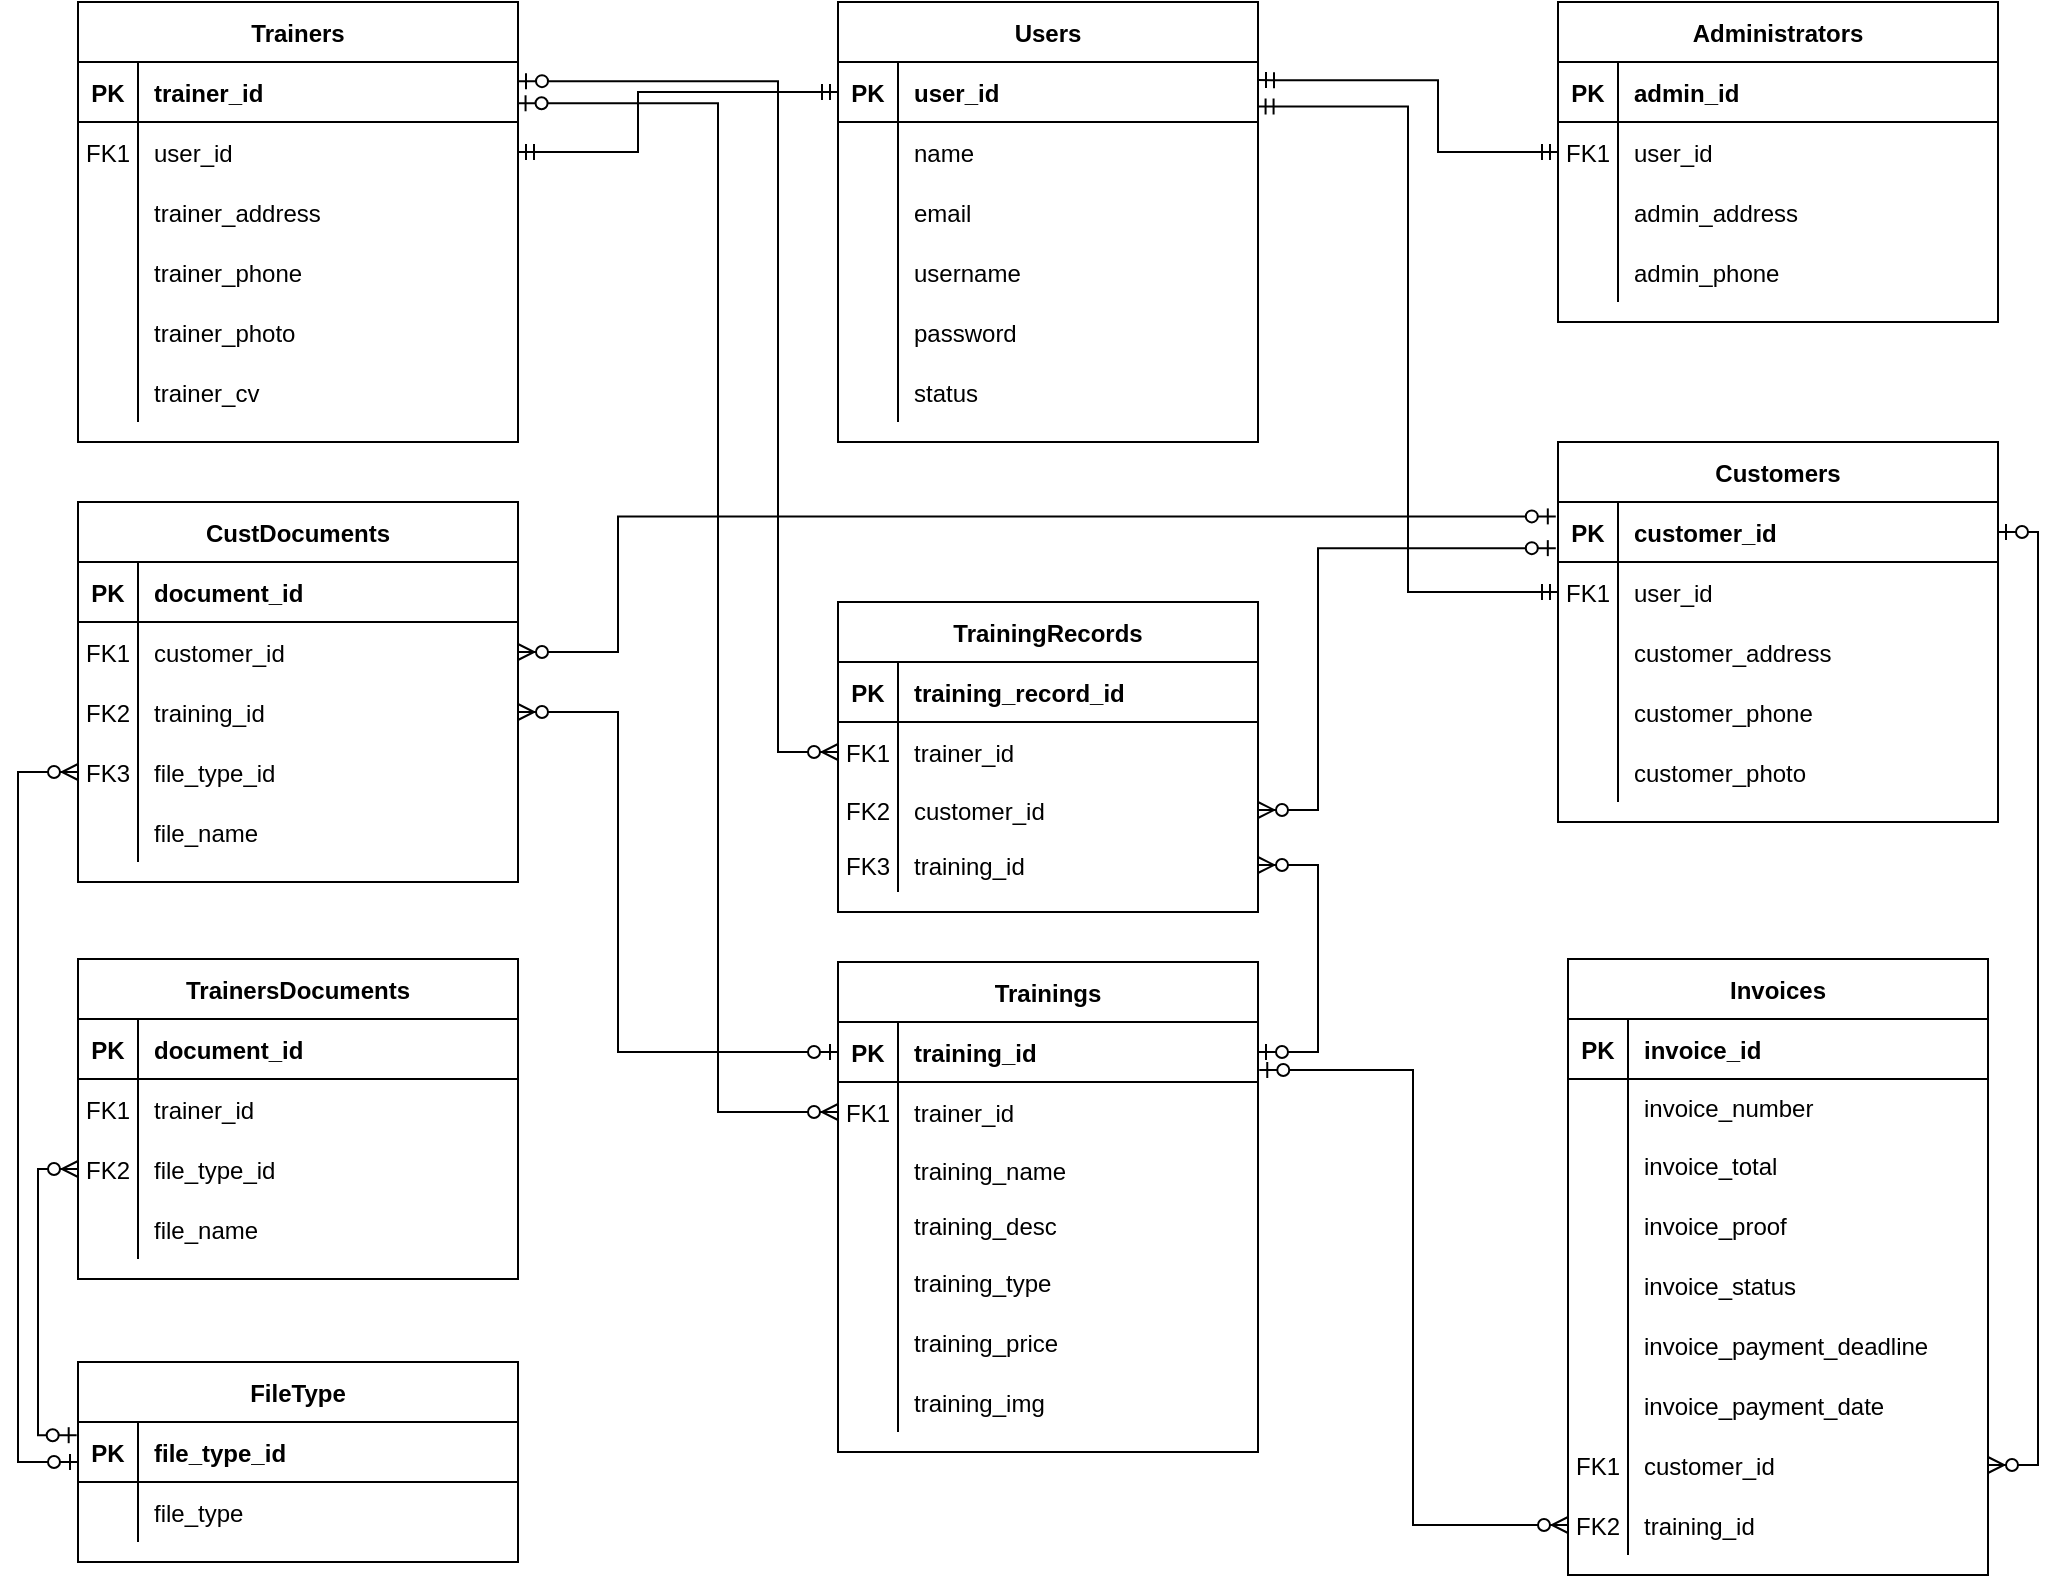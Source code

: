 <mxfile version="20.2.0" type="google"><diagram id="rHC0Zvpkme-xq1OMbqJf" name="Page-1"><mxGraphModel grid="1" page="1" gridSize="10" guides="1" tooltips="1" connect="1" arrows="1" fold="1" pageScale="1" pageWidth="850" pageHeight="1100" math="0" shadow="0"><root><mxCell id="0"/><mxCell id="1" parent="0"/><mxCell id="-uf32JI29uhzUOAbrNMP-1" value="Users" style="shape=table;startSize=30;container=1;collapsible=1;childLayout=tableLayout;fixedRows=1;rowLines=0;fontStyle=1;align=center;resizeLast=1;" vertex="1" parent="1"><mxGeometry x="-120" y="160" width="210" height="220" as="geometry"/></mxCell><mxCell id="-uf32JI29uhzUOAbrNMP-2" value="" style="shape=partialRectangle;collapsible=0;dropTarget=0;pointerEvents=0;fillColor=none;points=[[0,0.5],[1,0.5]];portConstraint=eastwest;top=0;left=0;right=0;bottom=1;" vertex="1" parent="-uf32JI29uhzUOAbrNMP-1"><mxGeometry y="30" width="210" height="30" as="geometry"/></mxCell><mxCell id="-uf32JI29uhzUOAbrNMP-3" value="PK" style="shape=partialRectangle;overflow=hidden;connectable=0;fillColor=none;top=0;left=0;bottom=0;right=0;fontStyle=1;" vertex="1" parent="-uf32JI29uhzUOAbrNMP-2"><mxGeometry width="30" height="30" as="geometry"><mxRectangle width="30" height="30" as="alternateBounds"/></mxGeometry></mxCell><mxCell id="-uf32JI29uhzUOAbrNMP-4" value="user_id" style="shape=partialRectangle;overflow=hidden;connectable=0;fillColor=none;top=0;left=0;bottom=0;right=0;align=left;spacingLeft=6;fontStyle=1;" vertex="1" parent="-uf32JI29uhzUOAbrNMP-2"><mxGeometry x="30" width="180" height="30" as="geometry"><mxRectangle width="180" height="30" as="alternateBounds"/></mxGeometry></mxCell><mxCell id="-uf32JI29uhzUOAbrNMP-5" value="" style="shape=tableRow;horizontal=0;startSize=0;swimlaneHead=0;swimlaneBody=0;fillColor=none;collapsible=0;dropTarget=0;points=[[0,0.5],[1,0.5]];portConstraint=eastwest;top=0;left=0;right=0;bottom=0;" vertex="1" parent="-uf32JI29uhzUOAbrNMP-1"><mxGeometry y="60" width="210" height="30" as="geometry"/></mxCell><mxCell id="-uf32JI29uhzUOAbrNMP-6" value="" style="shape=partialRectangle;connectable=0;fillColor=none;top=0;left=0;bottom=0;right=0;editable=1;overflow=hidden;" vertex="1" parent="-uf32JI29uhzUOAbrNMP-5"><mxGeometry width="30" height="30" as="geometry"><mxRectangle width="30" height="30" as="alternateBounds"/></mxGeometry></mxCell><mxCell id="-uf32JI29uhzUOAbrNMP-7" value="name" style="shape=partialRectangle;connectable=0;fillColor=none;top=0;left=0;bottom=0;right=0;align=left;spacingLeft=6;overflow=hidden;" vertex="1" parent="-uf32JI29uhzUOAbrNMP-5"><mxGeometry x="30" width="180" height="30" as="geometry"><mxRectangle width="180" height="30" as="alternateBounds"/></mxGeometry></mxCell><mxCell id="-uf32JI29uhzUOAbrNMP-8" value="" style="shape=tableRow;horizontal=0;startSize=0;swimlaneHead=0;swimlaneBody=0;fillColor=none;collapsible=0;dropTarget=0;points=[[0,0.5],[1,0.5]];portConstraint=eastwest;top=0;left=0;right=0;bottom=0;" vertex="1" parent="-uf32JI29uhzUOAbrNMP-1"><mxGeometry y="90" width="210" height="30" as="geometry"/></mxCell><mxCell id="-uf32JI29uhzUOAbrNMP-9" value="" style="shape=partialRectangle;connectable=0;fillColor=none;top=0;left=0;bottom=0;right=0;editable=1;overflow=hidden;" vertex="1" parent="-uf32JI29uhzUOAbrNMP-8"><mxGeometry width="30" height="30" as="geometry"><mxRectangle width="30" height="30" as="alternateBounds"/></mxGeometry></mxCell><mxCell id="-uf32JI29uhzUOAbrNMP-10" value="email" style="shape=partialRectangle;connectable=0;fillColor=none;top=0;left=0;bottom=0;right=0;align=left;spacingLeft=6;overflow=hidden;" vertex="1" parent="-uf32JI29uhzUOAbrNMP-8"><mxGeometry x="30" width="180" height="30" as="geometry"><mxRectangle width="180" height="30" as="alternateBounds"/></mxGeometry></mxCell><mxCell id="-uf32JI29uhzUOAbrNMP-11" value="" style="shape=partialRectangle;collapsible=0;dropTarget=0;pointerEvents=0;fillColor=none;points=[[0,0.5],[1,0.5]];portConstraint=eastwest;top=0;left=0;right=0;bottom=0;" vertex="1" parent="-uf32JI29uhzUOAbrNMP-1"><mxGeometry y="120" width="210" height="30" as="geometry"/></mxCell><mxCell id="-uf32JI29uhzUOAbrNMP-12" value="" style="shape=partialRectangle;overflow=hidden;connectable=0;fillColor=none;top=0;left=0;bottom=0;right=0;" vertex="1" parent="-uf32JI29uhzUOAbrNMP-11"><mxGeometry width="30" height="30" as="geometry"><mxRectangle width="30" height="30" as="alternateBounds"/></mxGeometry></mxCell><mxCell id="-uf32JI29uhzUOAbrNMP-13" value="username" style="shape=partialRectangle;overflow=hidden;connectable=0;fillColor=none;top=0;left=0;bottom=0;right=0;align=left;spacingLeft=6;" vertex="1" parent="-uf32JI29uhzUOAbrNMP-11"><mxGeometry x="30" width="180" height="30" as="geometry"><mxRectangle width="180" height="30" as="alternateBounds"/></mxGeometry></mxCell><mxCell id="-uf32JI29uhzUOAbrNMP-14" value="" style="shape=partialRectangle;collapsible=0;dropTarget=0;pointerEvents=0;fillColor=none;points=[[0,0.5],[1,0.5]];portConstraint=eastwest;top=0;left=0;right=0;bottom=0;" vertex="1" parent="-uf32JI29uhzUOAbrNMP-1"><mxGeometry y="150" width="210" height="30" as="geometry"/></mxCell><mxCell id="-uf32JI29uhzUOAbrNMP-15" value="" style="shape=partialRectangle;overflow=hidden;connectable=0;fillColor=none;top=0;left=0;bottom=0;right=0;" vertex="1" parent="-uf32JI29uhzUOAbrNMP-14"><mxGeometry width="30" height="30" as="geometry"><mxRectangle width="30" height="30" as="alternateBounds"/></mxGeometry></mxCell><mxCell id="-uf32JI29uhzUOAbrNMP-16" value="password" style="shape=partialRectangle;overflow=hidden;connectable=0;fillColor=none;top=0;left=0;bottom=0;right=0;align=left;spacingLeft=6;" vertex="1" parent="-uf32JI29uhzUOAbrNMP-14"><mxGeometry x="30" width="180" height="30" as="geometry"><mxRectangle width="180" height="30" as="alternateBounds"/></mxGeometry></mxCell><mxCell id="-uf32JI29uhzUOAbrNMP-17" value="" style="shape=partialRectangle;collapsible=0;dropTarget=0;pointerEvents=0;fillColor=none;points=[[0,0.5],[1,0.5]];portConstraint=eastwest;top=0;left=0;right=0;bottom=0;" vertex="1" parent="-uf32JI29uhzUOAbrNMP-1"><mxGeometry y="180" width="210" height="30" as="geometry"/></mxCell><mxCell id="-uf32JI29uhzUOAbrNMP-18" value="" style="shape=partialRectangle;overflow=hidden;connectable=0;fillColor=none;top=0;left=0;bottom=0;right=0;" vertex="1" parent="-uf32JI29uhzUOAbrNMP-17"><mxGeometry width="30" height="30" as="geometry"><mxRectangle width="30" height="30" as="alternateBounds"/></mxGeometry></mxCell><mxCell id="-uf32JI29uhzUOAbrNMP-19" value="status" style="shape=partialRectangle;overflow=hidden;connectable=0;fillColor=none;top=0;left=0;bottom=0;right=0;align=left;spacingLeft=6;" vertex="1" parent="-uf32JI29uhzUOAbrNMP-17"><mxGeometry x="30" width="180" height="30" as="geometry"><mxRectangle width="180" height="30" as="alternateBounds"/></mxGeometry></mxCell><mxCell id="-uf32JI29uhzUOAbrNMP-20" value="Trainers" style="shape=table;startSize=30;container=1;collapsible=1;childLayout=tableLayout;fixedRows=1;rowLines=0;fontStyle=1;align=center;resizeLast=1;" vertex="1" parent="1"><mxGeometry x="-500" y="160" width="220" height="220" as="geometry"/></mxCell><mxCell id="-uf32JI29uhzUOAbrNMP-21" value="" style="shape=partialRectangle;collapsible=0;dropTarget=0;pointerEvents=0;fillColor=none;points=[[0,0.5],[1,0.5]];portConstraint=eastwest;top=0;left=0;right=0;bottom=1;" vertex="1" parent="-uf32JI29uhzUOAbrNMP-20"><mxGeometry y="30" width="220" height="30" as="geometry"/></mxCell><mxCell id="-uf32JI29uhzUOAbrNMP-22" value="PK" style="shape=partialRectangle;overflow=hidden;connectable=0;fillColor=none;top=0;left=0;bottom=0;right=0;fontStyle=1;" vertex="1" parent="-uf32JI29uhzUOAbrNMP-21"><mxGeometry width="30" height="30" as="geometry"><mxRectangle width="30" height="30" as="alternateBounds"/></mxGeometry></mxCell><mxCell id="-uf32JI29uhzUOAbrNMP-23" value="trainer_id" style="shape=partialRectangle;overflow=hidden;connectable=0;fillColor=none;top=0;left=0;bottom=0;right=0;align=left;spacingLeft=6;fontStyle=1;" vertex="1" parent="-uf32JI29uhzUOAbrNMP-21"><mxGeometry x="30" width="190" height="30" as="geometry"><mxRectangle width="190" height="30" as="alternateBounds"/></mxGeometry></mxCell><mxCell id="-uf32JI29uhzUOAbrNMP-24" value="" style="shape=partialRectangle;collapsible=0;dropTarget=0;pointerEvents=0;fillColor=none;points=[[0,0.5],[1,0.5]];portConstraint=eastwest;top=0;left=0;right=0;bottom=0;" vertex="1" parent="-uf32JI29uhzUOAbrNMP-20"><mxGeometry y="60" width="220" height="30" as="geometry"/></mxCell><mxCell id="-uf32JI29uhzUOAbrNMP-25" value="FK1" style="shape=partialRectangle;overflow=hidden;connectable=0;fillColor=none;top=0;left=0;bottom=0;right=0;" vertex="1" parent="-uf32JI29uhzUOAbrNMP-24"><mxGeometry width="30" height="30" as="geometry"><mxRectangle width="30" height="30" as="alternateBounds"/></mxGeometry></mxCell><mxCell id="-uf32JI29uhzUOAbrNMP-26" value="user_id" style="shape=partialRectangle;overflow=hidden;connectable=0;fillColor=none;top=0;left=0;bottom=0;right=0;align=left;spacingLeft=6;" vertex="1" parent="-uf32JI29uhzUOAbrNMP-24"><mxGeometry x="30" width="190" height="30" as="geometry"><mxRectangle width="190" height="30" as="alternateBounds"/></mxGeometry></mxCell><mxCell id="-uf32JI29uhzUOAbrNMP-27" value="" style="shape=partialRectangle;collapsible=0;dropTarget=0;pointerEvents=0;fillColor=none;points=[[0,0.5],[1,0.5]];portConstraint=eastwest;top=0;left=0;right=0;bottom=0;" vertex="1" parent="-uf32JI29uhzUOAbrNMP-20"><mxGeometry y="90" width="220" height="30" as="geometry"/></mxCell><mxCell id="-uf32JI29uhzUOAbrNMP-28" value="" style="shape=partialRectangle;overflow=hidden;connectable=0;fillColor=none;top=0;left=0;bottom=0;right=0;" vertex="1" parent="-uf32JI29uhzUOAbrNMP-27"><mxGeometry width="30" height="30" as="geometry"><mxRectangle width="30" height="30" as="alternateBounds"/></mxGeometry></mxCell><mxCell id="-uf32JI29uhzUOAbrNMP-29" value="trainer_address" style="shape=partialRectangle;overflow=hidden;connectable=0;fillColor=none;top=0;left=0;bottom=0;right=0;align=left;spacingLeft=6;" vertex="1" parent="-uf32JI29uhzUOAbrNMP-27"><mxGeometry x="30" width="190" height="30" as="geometry"><mxRectangle width="190" height="30" as="alternateBounds"/></mxGeometry></mxCell><mxCell id="-uf32JI29uhzUOAbrNMP-30" value="" style="shape=partialRectangle;collapsible=0;dropTarget=0;pointerEvents=0;fillColor=none;points=[[0,0.5],[1,0.5]];portConstraint=eastwest;top=0;left=0;right=0;bottom=0;" vertex="1" parent="-uf32JI29uhzUOAbrNMP-20"><mxGeometry y="120" width="220" height="30" as="geometry"/></mxCell><mxCell id="-uf32JI29uhzUOAbrNMP-31" value="" style="shape=partialRectangle;overflow=hidden;connectable=0;fillColor=none;top=0;left=0;bottom=0;right=0;" vertex="1" parent="-uf32JI29uhzUOAbrNMP-30"><mxGeometry width="30" height="30" as="geometry"><mxRectangle width="30" height="30" as="alternateBounds"/></mxGeometry></mxCell><mxCell id="-uf32JI29uhzUOAbrNMP-32" value="trainer_phone" style="shape=partialRectangle;overflow=hidden;connectable=0;fillColor=none;top=0;left=0;bottom=0;right=0;align=left;spacingLeft=6;" vertex="1" parent="-uf32JI29uhzUOAbrNMP-30"><mxGeometry x="30" width="190" height="30" as="geometry"><mxRectangle width="190" height="30" as="alternateBounds"/></mxGeometry></mxCell><mxCell id="-uf32JI29uhzUOAbrNMP-33" value="" style="shape=partialRectangle;collapsible=0;dropTarget=0;pointerEvents=0;fillColor=none;points=[[0,0.5],[1,0.5]];portConstraint=eastwest;top=0;left=0;right=0;bottom=0;" vertex="1" parent="-uf32JI29uhzUOAbrNMP-20"><mxGeometry y="150" width="220" height="30" as="geometry"/></mxCell><mxCell id="-uf32JI29uhzUOAbrNMP-34" value="" style="shape=partialRectangle;overflow=hidden;connectable=0;fillColor=none;top=0;left=0;bottom=0;right=0;" vertex="1" parent="-uf32JI29uhzUOAbrNMP-33"><mxGeometry width="30" height="30" as="geometry"><mxRectangle width="30" height="30" as="alternateBounds"/></mxGeometry></mxCell><mxCell id="-uf32JI29uhzUOAbrNMP-35" value="trainer_photo" style="shape=partialRectangle;overflow=hidden;connectable=0;fillColor=none;top=0;left=0;bottom=0;right=0;align=left;spacingLeft=6;" vertex="1" parent="-uf32JI29uhzUOAbrNMP-33"><mxGeometry x="30" width="190" height="30" as="geometry"><mxRectangle width="190" height="30" as="alternateBounds"/></mxGeometry></mxCell><mxCell id="-uf32JI29uhzUOAbrNMP-36" value="" style="shape=partialRectangle;collapsible=0;dropTarget=0;pointerEvents=0;fillColor=none;points=[[0,0.5],[1,0.5]];portConstraint=eastwest;top=0;left=0;right=0;bottom=0;" vertex="1" parent="-uf32JI29uhzUOAbrNMP-20"><mxGeometry y="180" width="220" height="30" as="geometry"/></mxCell><mxCell id="-uf32JI29uhzUOAbrNMP-37" value="" style="shape=partialRectangle;overflow=hidden;connectable=0;fillColor=none;top=0;left=0;bottom=0;right=0;" vertex="1" parent="-uf32JI29uhzUOAbrNMP-36"><mxGeometry width="30" height="30" as="geometry"><mxRectangle width="30" height="30" as="alternateBounds"/></mxGeometry></mxCell><mxCell id="-uf32JI29uhzUOAbrNMP-38" value="trainer_cv" style="shape=partialRectangle;overflow=hidden;connectable=0;fillColor=none;top=0;left=0;bottom=0;right=0;align=left;spacingLeft=6;" vertex="1" parent="-uf32JI29uhzUOAbrNMP-36"><mxGeometry x="30" width="190" height="30" as="geometry"><mxRectangle width="190" height="30" as="alternateBounds"/></mxGeometry></mxCell><mxCell id="-uf32JI29uhzUOAbrNMP-40" value="Administrators" style="shape=table;startSize=30;container=1;collapsible=1;childLayout=tableLayout;fixedRows=1;rowLines=0;fontStyle=1;align=center;resizeLast=1;" vertex="1" parent="1"><mxGeometry x="240" y="160" width="220" height="160" as="geometry"/></mxCell><mxCell id="-uf32JI29uhzUOAbrNMP-41" value="" style="shape=partialRectangle;collapsible=0;dropTarget=0;pointerEvents=0;fillColor=none;points=[[0,0.5],[1,0.5]];portConstraint=eastwest;top=0;left=0;right=0;bottom=1;" vertex="1" parent="-uf32JI29uhzUOAbrNMP-40"><mxGeometry y="30" width="220" height="30" as="geometry"/></mxCell><mxCell id="-uf32JI29uhzUOAbrNMP-42" value="PK" style="shape=partialRectangle;overflow=hidden;connectable=0;fillColor=none;top=0;left=0;bottom=0;right=0;fontStyle=1;" vertex="1" parent="-uf32JI29uhzUOAbrNMP-41"><mxGeometry width="30" height="30" as="geometry"><mxRectangle width="30" height="30" as="alternateBounds"/></mxGeometry></mxCell><mxCell id="-uf32JI29uhzUOAbrNMP-43" value="admin_id" style="shape=partialRectangle;overflow=hidden;connectable=0;fillColor=none;top=0;left=0;bottom=0;right=0;align=left;spacingLeft=6;fontStyle=1;" vertex="1" parent="-uf32JI29uhzUOAbrNMP-41"><mxGeometry x="30" width="190" height="30" as="geometry"><mxRectangle width="190" height="30" as="alternateBounds"/></mxGeometry></mxCell><mxCell id="-uf32JI29uhzUOAbrNMP-44" value="" style="shape=partialRectangle;collapsible=0;dropTarget=0;pointerEvents=0;fillColor=none;points=[[0,0.5],[1,0.5]];portConstraint=eastwest;top=0;left=0;right=0;bottom=0;" vertex="1" parent="-uf32JI29uhzUOAbrNMP-40"><mxGeometry y="60" width="220" height="30" as="geometry"/></mxCell><mxCell id="-uf32JI29uhzUOAbrNMP-45" value="FK1" style="shape=partialRectangle;overflow=hidden;connectable=0;fillColor=none;top=0;left=0;bottom=0;right=0;" vertex="1" parent="-uf32JI29uhzUOAbrNMP-44"><mxGeometry width="30" height="30" as="geometry"><mxRectangle width="30" height="30" as="alternateBounds"/></mxGeometry></mxCell><mxCell id="-uf32JI29uhzUOAbrNMP-46" value="user_id" style="shape=partialRectangle;overflow=hidden;connectable=0;fillColor=none;top=0;left=0;bottom=0;right=0;align=left;spacingLeft=6;" vertex="1" parent="-uf32JI29uhzUOAbrNMP-44"><mxGeometry x="30" width="190" height="30" as="geometry"><mxRectangle width="190" height="30" as="alternateBounds"/></mxGeometry></mxCell><mxCell id="-uf32JI29uhzUOAbrNMP-47" value="" style="shape=partialRectangle;collapsible=0;dropTarget=0;pointerEvents=0;fillColor=none;points=[[0,0.5],[1,0.5]];portConstraint=eastwest;top=0;left=0;right=0;bottom=0;" vertex="1" parent="-uf32JI29uhzUOAbrNMP-40"><mxGeometry y="90" width="220" height="30" as="geometry"/></mxCell><mxCell id="-uf32JI29uhzUOAbrNMP-48" value="" style="shape=partialRectangle;overflow=hidden;connectable=0;fillColor=none;top=0;left=0;bottom=0;right=0;" vertex="1" parent="-uf32JI29uhzUOAbrNMP-47"><mxGeometry width="30" height="30" as="geometry"><mxRectangle width="30" height="30" as="alternateBounds"/></mxGeometry></mxCell><mxCell id="-uf32JI29uhzUOAbrNMP-49" value="admin_address" style="shape=partialRectangle;overflow=hidden;connectable=0;fillColor=none;top=0;left=0;bottom=0;right=0;align=left;spacingLeft=6;" vertex="1" parent="-uf32JI29uhzUOAbrNMP-47"><mxGeometry x="30" width="190" height="30" as="geometry"><mxRectangle width="190" height="30" as="alternateBounds"/></mxGeometry></mxCell><mxCell id="-uf32JI29uhzUOAbrNMP-50" value="" style="shape=partialRectangle;collapsible=0;dropTarget=0;pointerEvents=0;fillColor=none;points=[[0,0.5],[1,0.5]];portConstraint=eastwest;top=0;left=0;right=0;bottom=0;" vertex="1" parent="-uf32JI29uhzUOAbrNMP-40"><mxGeometry y="120" width="220" height="30" as="geometry"/></mxCell><mxCell id="-uf32JI29uhzUOAbrNMP-51" value="" style="shape=partialRectangle;overflow=hidden;connectable=0;fillColor=none;top=0;left=0;bottom=0;right=0;" vertex="1" parent="-uf32JI29uhzUOAbrNMP-50"><mxGeometry width="30" height="30" as="geometry"><mxRectangle width="30" height="30" as="alternateBounds"/></mxGeometry></mxCell><mxCell id="-uf32JI29uhzUOAbrNMP-52" value="admin_phone" style="shape=partialRectangle;overflow=hidden;connectable=0;fillColor=none;top=0;left=0;bottom=0;right=0;align=left;spacingLeft=6;" vertex="1" parent="-uf32JI29uhzUOAbrNMP-50"><mxGeometry x="30" width="190" height="30" as="geometry"><mxRectangle width="190" height="30" as="alternateBounds"/></mxGeometry></mxCell><mxCell id="-uf32JI29uhzUOAbrNMP-53" value="Customers" style="shape=table;startSize=30;container=1;collapsible=1;childLayout=tableLayout;fixedRows=1;rowLines=0;fontStyle=1;align=center;resizeLast=1;" vertex="1" parent="1"><mxGeometry x="240" y="380" width="220" height="190" as="geometry"/></mxCell><mxCell id="-uf32JI29uhzUOAbrNMP-54" value="" style="shape=partialRectangle;collapsible=0;dropTarget=0;pointerEvents=0;fillColor=none;points=[[0,0.5],[1,0.5]];portConstraint=eastwest;top=0;left=0;right=0;bottom=1;" vertex="1" parent="-uf32JI29uhzUOAbrNMP-53"><mxGeometry y="30" width="220" height="30" as="geometry"/></mxCell><mxCell id="-uf32JI29uhzUOAbrNMP-55" value="PK" style="shape=partialRectangle;overflow=hidden;connectable=0;fillColor=none;top=0;left=0;bottom=0;right=0;fontStyle=1;" vertex="1" parent="-uf32JI29uhzUOAbrNMP-54"><mxGeometry width="30" height="30" as="geometry"><mxRectangle width="30" height="30" as="alternateBounds"/></mxGeometry></mxCell><mxCell id="-uf32JI29uhzUOAbrNMP-56" value="customer_id" style="shape=partialRectangle;overflow=hidden;connectable=0;fillColor=none;top=0;left=0;bottom=0;right=0;align=left;spacingLeft=6;fontStyle=1;" vertex="1" parent="-uf32JI29uhzUOAbrNMP-54"><mxGeometry x="30" width="190" height="30" as="geometry"><mxRectangle width="190" height="30" as="alternateBounds"/></mxGeometry></mxCell><mxCell id="-uf32JI29uhzUOAbrNMP-57" value="" style="shape=partialRectangle;collapsible=0;dropTarget=0;pointerEvents=0;fillColor=none;points=[[0,0.5],[1,0.5]];portConstraint=eastwest;top=0;left=0;right=0;bottom=0;" vertex="1" parent="-uf32JI29uhzUOAbrNMP-53"><mxGeometry y="60" width="220" height="30" as="geometry"/></mxCell><mxCell id="-uf32JI29uhzUOAbrNMP-58" value="FK1" style="shape=partialRectangle;overflow=hidden;connectable=0;fillColor=none;top=0;left=0;bottom=0;right=0;" vertex="1" parent="-uf32JI29uhzUOAbrNMP-57"><mxGeometry width="30" height="30" as="geometry"><mxRectangle width="30" height="30" as="alternateBounds"/></mxGeometry></mxCell><mxCell id="-uf32JI29uhzUOAbrNMP-59" value="user_id" style="shape=partialRectangle;overflow=hidden;connectable=0;fillColor=none;top=0;left=0;bottom=0;right=0;align=left;spacingLeft=6;" vertex="1" parent="-uf32JI29uhzUOAbrNMP-57"><mxGeometry x="30" width="190" height="30" as="geometry"><mxRectangle width="190" height="30" as="alternateBounds"/></mxGeometry></mxCell><mxCell id="-uf32JI29uhzUOAbrNMP-60" value="" style="shape=partialRectangle;collapsible=0;dropTarget=0;pointerEvents=0;fillColor=none;points=[[0,0.5],[1,0.5]];portConstraint=eastwest;top=0;left=0;right=0;bottom=0;" vertex="1" parent="-uf32JI29uhzUOAbrNMP-53"><mxGeometry y="90" width="220" height="30" as="geometry"/></mxCell><mxCell id="-uf32JI29uhzUOAbrNMP-61" value="" style="shape=partialRectangle;overflow=hidden;connectable=0;fillColor=none;top=0;left=0;bottom=0;right=0;" vertex="1" parent="-uf32JI29uhzUOAbrNMP-60"><mxGeometry width="30" height="30" as="geometry"><mxRectangle width="30" height="30" as="alternateBounds"/></mxGeometry></mxCell><mxCell id="-uf32JI29uhzUOAbrNMP-62" value="customer_address" style="shape=partialRectangle;overflow=hidden;connectable=0;fillColor=none;top=0;left=0;bottom=0;right=0;align=left;spacingLeft=6;" vertex="1" parent="-uf32JI29uhzUOAbrNMP-60"><mxGeometry x="30" width="190" height="30" as="geometry"><mxRectangle width="190" height="30" as="alternateBounds"/></mxGeometry></mxCell><mxCell id="-uf32JI29uhzUOAbrNMP-63" value="" style="shape=partialRectangle;collapsible=0;dropTarget=0;pointerEvents=0;fillColor=none;points=[[0,0.5],[1,0.5]];portConstraint=eastwest;top=0;left=0;right=0;bottom=0;" vertex="1" parent="-uf32JI29uhzUOAbrNMP-53"><mxGeometry y="120" width="220" height="30" as="geometry"/></mxCell><mxCell id="-uf32JI29uhzUOAbrNMP-64" value="" style="shape=partialRectangle;overflow=hidden;connectable=0;fillColor=none;top=0;left=0;bottom=0;right=0;" vertex="1" parent="-uf32JI29uhzUOAbrNMP-63"><mxGeometry width="30" height="30" as="geometry"><mxRectangle width="30" height="30" as="alternateBounds"/></mxGeometry></mxCell><mxCell id="-uf32JI29uhzUOAbrNMP-65" value="customer_phone" style="shape=partialRectangle;overflow=hidden;connectable=0;fillColor=none;top=0;left=0;bottom=0;right=0;align=left;spacingLeft=6;" vertex="1" parent="-uf32JI29uhzUOAbrNMP-63"><mxGeometry x="30" width="190" height="30" as="geometry"><mxRectangle width="190" height="30" as="alternateBounds"/></mxGeometry></mxCell><mxCell id="-uf32JI29uhzUOAbrNMP-66" value="" style="shape=partialRectangle;collapsible=0;dropTarget=0;pointerEvents=0;fillColor=none;points=[[0,0.5],[1,0.5]];portConstraint=eastwest;top=0;left=0;right=0;bottom=0;" vertex="1" parent="-uf32JI29uhzUOAbrNMP-53"><mxGeometry y="150" width="220" height="30" as="geometry"/></mxCell><mxCell id="-uf32JI29uhzUOAbrNMP-67" value="" style="shape=partialRectangle;overflow=hidden;connectable=0;fillColor=none;top=0;left=0;bottom=0;right=0;" vertex="1" parent="-uf32JI29uhzUOAbrNMP-66"><mxGeometry width="30" height="30" as="geometry"><mxRectangle width="30" height="30" as="alternateBounds"/></mxGeometry></mxCell><mxCell id="-uf32JI29uhzUOAbrNMP-68" value="customer_photo" style="shape=partialRectangle;overflow=hidden;connectable=0;fillColor=none;top=0;left=0;bottom=0;right=0;align=left;spacingLeft=6;" vertex="1" parent="-uf32JI29uhzUOAbrNMP-66"><mxGeometry x="30" width="190" height="30" as="geometry"><mxRectangle width="190" height="30" as="alternateBounds"/></mxGeometry></mxCell><mxCell id="-uf32JI29uhzUOAbrNMP-71" value="" style="edgeStyle=orthogonalEdgeStyle;fontSize=12;html=1;endArrow=ERmandOne;startArrow=ERmandOne;rounded=0;elbow=vertical;exitX=1;exitY=0.5;exitDx=0;exitDy=0;entryX=0;entryY=0.5;entryDx=0;entryDy=0;" edge="1" parent="1" source="-uf32JI29uhzUOAbrNMP-24" target="-uf32JI29uhzUOAbrNMP-2"><mxGeometry width="100" height="100" relative="1" as="geometry"><mxPoint x="-260" y="300" as="sourcePoint"/><mxPoint x="-160" y="200" as="targetPoint"/><Array as="points"><mxPoint x="-220" y="235"/><mxPoint x="-220" y="205"/></Array></mxGeometry></mxCell><mxCell id="-uf32JI29uhzUOAbrNMP-72" value="" style="edgeStyle=orthogonalEdgeStyle;fontSize=12;html=1;endArrow=ERmandOne;startArrow=ERmandOne;rounded=0;elbow=vertical;entryX=0;entryY=0.5;entryDx=0;entryDy=0;exitX=1;exitY=0.302;exitDx=0;exitDy=0;exitPerimeter=0;" edge="1" parent="1" source="-uf32JI29uhzUOAbrNMP-2" target="-uf32JI29uhzUOAbrNMP-44"><mxGeometry width="100" height="100" relative="1" as="geometry"><mxPoint x="120" y="510" as="sourcePoint"/><mxPoint x="220" y="410" as="targetPoint"/><Array as="points"><mxPoint x="180" y="199"/><mxPoint x="180" y="235"/></Array></mxGeometry></mxCell><mxCell id="-uf32JI29uhzUOAbrNMP-73" value="" style="edgeStyle=orthogonalEdgeStyle;fontSize=12;html=1;endArrow=ERmandOne;startArrow=ERmandOne;rounded=0;elbow=vertical;exitX=0.999;exitY=0.743;exitDx=0;exitDy=0;entryX=0;entryY=0.5;entryDx=0;entryDy=0;exitPerimeter=0;" edge="1" parent="1" source="-uf32JI29uhzUOAbrNMP-2" target="-uf32JI29uhzUOAbrNMP-57"><mxGeometry width="100" height="100" relative="1" as="geometry"><mxPoint x="100" y="540" as="sourcePoint"/><mxPoint x="200" y="440" as="targetPoint"/></mxGeometry></mxCell><mxCell id="-uf32JI29uhzUOAbrNMP-74" value="TrainingRecords" style="shape=table;startSize=30;container=1;collapsible=1;childLayout=tableLayout;fixedRows=1;rowLines=0;fontStyle=1;align=center;resizeLast=1;" vertex="1" parent="1"><mxGeometry x="-120" y="460" width="210" height="155" as="geometry"/></mxCell><mxCell id="-uf32JI29uhzUOAbrNMP-75" value="" style="shape=partialRectangle;collapsible=0;dropTarget=0;pointerEvents=0;fillColor=none;points=[[0,0.5],[1,0.5]];portConstraint=eastwest;top=0;left=0;right=0;bottom=1;" vertex="1" parent="-uf32JI29uhzUOAbrNMP-74"><mxGeometry y="30" width="210" height="30" as="geometry"/></mxCell><mxCell id="-uf32JI29uhzUOAbrNMP-76" value="PK" style="shape=partialRectangle;overflow=hidden;connectable=0;fillColor=none;top=0;left=0;bottom=0;right=0;fontStyle=1;" vertex="1" parent="-uf32JI29uhzUOAbrNMP-75"><mxGeometry width="30" height="30" as="geometry"><mxRectangle width="30" height="30" as="alternateBounds"/></mxGeometry></mxCell><mxCell id="-uf32JI29uhzUOAbrNMP-77" value="training_record_id" style="shape=partialRectangle;overflow=hidden;connectable=0;fillColor=none;top=0;left=0;bottom=0;right=0;align=left;spacingLeft=6;fontStyle=1;" vertex="1" parent="-uf32JI29uhzUOAbrNMP-75"><mxGeometry x="30" width="180" height="30" as="geometry"><mxRectangle width="180" height="30" as="alternateBounds"/></mxGeometry></mxCell><mxCell id="-uf32JI29uhzUOAbrNMP-78" value="" style="shape=tableRow;horizontal=0;startSize=0;swimlaneHead=0;swimlaneBody=0;fillColor=none;collapsible=0;dropTarget=0;points=[[0,0.5],[1,0.5]];portConstraint=eastwest;top=0;left=0;right=0;bottom=0;" vertex="1" parent="-uf32JI29uhzUOAbrNMP-74"><mxGeometry y="60" width="210" height="30" as="geometry"/></mxCell><mxCell id="-uf32JI29uhzUOAbrNMP-79" value="FK1" style="shape=partialRectangle;connectable=0;fillColor=none;top=0;left=0;bottom=0;right=0;editable=1;overflow=hidden;" vertex="1" parent="-uf32JI29uhzUOAbrNMP-78"><mxGeometry width="30" height="30" as="geometry"><mxRectangle width="30" height="30" as="alternateBounds"/></mxGeometry></mxCell><mxCell id="-uf32JI29uhzUOAbrNMP-80" value="trainer_id" style="shape=partialRectangle;connectable=0;fillColor=none;top=0;left=0;bottom=0;right=0;align=left;spacingLeft=6;overflow=hidden;" vertex="1" parent="-uf32JI29uhzUOAbrNMP-78"><mxGeometry x="30" width="180" height="30" as="geometry"><mxRectangle width="180" height="30" as="alternateBounds"/></mxGeometry></mxCell><mxCell id="-uf32JI29uhzUOAbrNMP-81" value="" style="shape=partialRectangle;collapsible=0;dropTarget=0;pointerEvents=0;fillColor=none;points=[[0,0.5],[1,0.5]];portConstraint=eastwest;top=0;left=0;right=0;bottom=0;" vertex="1" parent="-uf32JI29uhzUOAbrNMP-74"><mxGeometry y="90" width="210" height="28" as="geometry"/></mxCell><mxCell id="-uf32JI29uhzUOAbrNMP-82" value="FK2" style="shape=partialRectangle;overflow=hidden;connectable=0;fillColor=none;top=0;left=0;bottom=0;right=0;" vertex="1" parent="-uf32JI29uhzUOAbrNMP-81"><mxGeometry width="30" height="28" as="geometry"><mxRectangle width="30" height="28" as="alternateBounds"/></mxGeometry></mxCell><mxCell id="-uf32JI29uhzUOAbrNMP-83" value="customer_id" style="shape=partialRectangle;overflow=hidden;connectable=0;fillColor=none;top=0;left=0;bottom=0;right=0;align=left;spacingLeft=6;" vertex="1" parent="-uf32JI29uhzUOAbrNMP-81"><mxGeometry x="30" width="180" height="28" as="geometry"><mxRectangle width="180" height="28" as="alternateBounds"/></mxGeometry></mxCell><mxCell id="-uf32JI29uhzUOAbrNMP-84" value="" style="shape=partialRectangle;collapsible=0;dropTarget=0;pointerEvents=0;fillColor=none;points=[[0,0.5],[1,0.5]];portConstraint=eastwest;top=0;left=0;right=0;bottom=0;" vertex="1" parent="-uf32JI29uhzUOAbrNMP-74"><mxGeometry y="118" width="210" height="27" as="geometry"/></mxCell><mxCell id="-uf32JI29uhzUOAbrNMP-85" value="FK3" style="shape=partialRectangle;overflow=hidden;connectable=0;fillColor=none;top=0;left=0;bottom=0;right=0;" vertex="1" parent="-uf32JI29uhzUOAbrNMP-84"><mxGeometry width="30" height="27" as="geometry"><mxRectangle width="30" height="27" as="alternateBounds"/></mxGeometry></mxCell><mxCell id="-uf32JI29uhzUOAbrNMP-86" value="training_id" style="shape=partialRectangle;overflow=hidden;connectable=0;fillColor=none;top=0;left=0;bottom=0;right=0;align=left;spacingLeft=6;" vertex="1" parent="-uf32JI29uhzUOAbrNMP-84"><mxGeometry x="30" width="180" height="27" as="geometry"><mxRectangle width="180" height="27" as="alternateBounds"/></mxGeometry></mxCell><mxCell id="-uf32JI29uhzUOAbrNMP-87" value="CustDocuments" style="shape=table;startSize=30;container=1;collapsible=1;childLayout=tableLayout;fixedRows=1;rowLines=0;fontStyle=1;align=center;resizeLast=1;" vertex="1" parent="1"><mxGeometry x="-500" y="410" width="220" height="190" as="geometry"/></mxCell><mxCell id="-uf32JI29uhzUOAbrNMP-88" value="" style="shape=partialRectangle;collapsible=0;dropTarget=0;pointerEvents=0;fillColor=none;points=[[0,0.5],[1,0.5]];portConstraint=eastwest;top=0;left=0;right=0;bottom=1;" vertex="1" parent="-uf32JI29uhzUOAbrNMP-87"><mxGeometry y="30" width="220" height="30" as="geometry"/></mxCell><mxCell id="-uf32JI29uhzUOAbrNMP-89" value="PK" style="shape=partialRectangle;overflow=hidden;connectable=0;fillColor=none;top=0;left=0;bottom=0;right=0;fontStyle=1;" vertex="1" parent="-uf32JI29uhzUOAbrNMP-88"><mxGeometry width="30" height="30" as="geometry"><mxRectangle width="30" height="30" as="alternateBounds"/></mxGeometry></mxCell><mxCell id="-uf32JI29uhzUOAbrNMP-90" value="document_id" style="shape=partialRectangle;overflow=hidden;connectable=0;fillColor=none;top=0;left=0;bottom=0;right=0;align=left;spacingLeft=6;fontStyle=1;" vertex="1" parent="-uf32JI29uhzUOAbrNMP-88"><mxGeometry x="30" width="190" height="30" as="geometry"><mxRectangle width="190" height="30" as="alternateBounds"/></mxGeometry></mxCell><mxCell id="-uf32JI29uhzUOAbrNMP-91" value="" style="shape=partialRectangle;collapsible=0;dropTarget=0;pointerEvents=0;fillColor=none;points=[[0,0.5],[1,0.5]];portConstraint=eastwest;top=0;left=0;right=0;bottom=0;" vertex="1" parent="-uf32JI29uhzUOAbrNMP-87"><mxGeometry y="60" width="220" height="30" as="geometry"/></mxCell><mxCell id="-uf32JI29uhzUOAbrNMP-92" value="FK1" style="shape=partialRectangle;overflow=hidden;connectable=0;fillColor=none;top=0;left=0;bottom=0;right=0;" vertex="1" parent="-uf32JI29uhzUOAbrNMP-91"><mxGeometry width="30" height="30" as="geometry"><mxRectangle width="30" height="30" as="alternateBounds"/></mxGeometry></mxCell><mxCell id="-uf32JI29uhzUOAbrNMP-93" value="customer_id" style="shape=partialRectangle;overflow=hidden;connectable=0;fillColor=none;top=0;left=0;bottom=0;right=0;align=left;spacingLeft=6;" vertex="1" parent="-uf32JI29uhzUOAbrNMP-91"><mxGeometry x="30" width="190" height="30" as="geometry"><mxRectangle width="190" height="30" as="alternateBounds"/></mxGeometry></mxCell><mxCell id="-uf32JI29uhzUOAbrNMP-94" value="" style="shape=tableRow;horizontal=0;startSize=0;swimlaneHead=0;swimlaneBody=0;fillColor=none;collapsible=0;dropTarget=0;points=[[0,0.5],[1,0.5]];portConstraint=eastwest;top=0;left=0;right=0;bottom=0;" vertex="1" parent="-uf32JI29uhzUOAbrNMP-87"><mxGeometry y="90" width="220" height="30" as="geometry"/></mxCell><mxCell id="-uf32JI29uhzUOAbrNMP-95" value="FK2" style="shape=partialRectangle;connectable=0;fillColor=none;top=0;left=0;bottom=0;right=0;editable=1;overflow=hidden;" vertex="1" parent="-uf32JI29uhzUOAbrNMP-94"><mxGeometry width="30" height="30" as="geometry"><mxRectangle width="30" height="30" as="alternateBounds"/></mxGeometry></mxCell><mxCell id="-uf32JI29uhzUOAbrNMP-96" value="training_id" style="shape=partialRectangle;connectable=0;fillColor=none;top=0;left=0;bottom=0;right=0;align=left;spacingLeft=6;overflow=hidden;" vertex="1" parent="-uf32JI29uhzUOAbrNMP-94"><mxGeometry x="30" width="190" height="30" as="geometry"><mxRectangle width="190" height="30" as="alternateBounds"/></mxGeometry></mxCell><mxCell id="-uf32JI29uhzUOAbrNMP-97" value="" style="shape=tableRow;horizontal=0;startSize=0;swimlaneHead=0;swimlaneBody=0;fillColor=none;collapsible=0;dropTarget=0;points=[[0,0.5],[1,0.5]];portConstraint=eastwest;top=0;left=0;right=0;bottom=0;" vertex="1" parent="-uf32JI29uhzUOAbrNMP-87"><mxGeometry y="120" width="220" height="30" as="geometry"/></mxCell><mxCell id="-uf32JI29uhzUOAbrNMP-98" value="FK3" style="shape=partialRectangle;connectable=0;fillColor=none;top=0;left=0;bottom=0;right=0;editable=1;overflow=hidden;" vertex="1" parent="-uf32JI29uhzUOAbrNMP-97"><mxGeometry width="30" height="30" as="geometry"><mxRectangle width="30" height="30" as="alternateBounds"/></mxGeometry></mxCell><mxCell id="-uf32JI29uhzUOAbrNMP-99" value="file_type_id" style="shape=partialRectangle;connectable=0;fillColor=none;top=0;left=0;bottom=0;right=0;align=left;spacingLeft=6;overflow=hidden;" vertex="1" parent="-uf32JI29uhzUOAbrNMP-97"><mxGeometry x="30" width="190" height="30" as="geometry"><mxRectangle width="190" height="30" as="alternateBounds"/></mxGeometry></mxCell><mxCell id="-uf32JI29uhzUOAbrNMP-100" value="" style="shape=partialRectangle;collapsible=0;dropTarget=0;pointerEvents=0;fillColor=none;points=[[0,0.5],[1,0.5]];portConstraint=eastwest;top=0;left=0;right=0;bottom=0;" vertex="1" parent="-uf32JI29uhzUOAbrNMP-87"><mxGeometry y="150" width="220" height="30" as="geometry"/></mxCell><mxCell id="-uf32JI29uhzUOAbrNMP-101" value="" style="shape=partialRectangle;overflow=hidden;connectable=0;fillColor=none;top=0;left=0;bottom=0;right=0;" vertex="1" parent="-uf32JI29uhzUOAbrNMP-100"><mxGeometry width="30" height="30" as="geometry"><mxRectangle width="30" height="30" as="alternateBounds"/></mxGeometry></mxCell><mxCell id="-uf32JI29uhzUOAbrNMP-102" value="file_name" style="shape=partialRectangle;overflow=hidden;connectable=0;fillColor=none;top=0;left=0;bottom=0;right=0;align=left;spacingLeft=6;" vertex="1" parent="-uf32JI29uhzUOAbrNMP-100"><mxGeometry x="30" width="190" height="30" as="geometry"><mxRectangle width="190" height="30" as="alternateBounds"/></mxGeometry></mxCell><mxCell id="-uf32JI29uhzUOAbrNMP-103" value="Trainings" style="shape=table;startSize=30;container=1;collapsible=1;childLayout=tableLayout;fixedRows=1;rowLines=0;fontStyle=1;align=center;resizeLast=1;" vertex="1" parent="1"><mxGeometry x="-120" y="640" width="210" height="245" as="geometry"/></mxCell><mxCell id="-uf32JI29uhzUOAbrNMP-104" value="" style="shape=partialRectangle;collapsible=0;dropTarget=0;pointerEvents=0;fillColor=none;points=[[0,0.5],[1,0.5]];portConstraint=eastwest;top=0;left=0;right=0;bottom=1;" vertex="1" parent="-uf32JI29uhzUOAbrNMP-103"><mxGeometry y="30" width="210" height="30" as="geometry"/></mxCell><mxCell id="-uf32JI29uhzUOAbrNMP-105" value="PK" style="shape=partialRectangle;overflow=hidden;connectable=0;fillColor=none;top=0;left=0;bottom=0;right=0;fontStyle=1;" vertex="1" parent="-uf32JI29uhzUOAbrNMP-104"><mxGeometry width="30" height="30" as="geometry"><mxRectangle width="30" height="30" as="alternateBounds"/></mxGeometry></mxCell><mxCell id="-uf32JI29uhzUOAbrNMP-106" value="training_id" style="shape=partialRectangle;overflow=hidden;connectable=0;fillColor=none;top=0;left=0;bottom=0;right=0;align=left;spacingLeft=6;fontStyle=1;" vertex="1" parent="-uf32JI29uhzUOAbrNMP-104"><mxGeometry x="30" width="180" height="30" as="geometry"><mxRectangle width="180" height="30" as="alternateBounds"/></mxGeometry></mxCell><mxCell id="-uf32JI29uhzUOAbrNMP-107" value="" style="shape=tableRow;horizontal=0;startSize=0;swimlaneHead=0;swimlaneBody=0;fillColor=none;collapsible=0;dropTarget=0;points=[[0,0.5],[1,0.5]];portConstraint=eastwest;top=0;left=0;right=0;bottom=0;" vertex="1" parent="-uf32JI29uhzUOAbrNMP-103"><mxGeometry y="60" width="210" height="30" as="geometry"/></mxCell><mxCell id="-uf32JI29uhzUOAbrNMP-108" value="FK1" style="shape=partialRectangle;connectable=0;fillColor=none;top=0;left=0;bottom=0;right=0;editable=1;overflow=hidden;" vertex="1" parent="-uf32JI29uhzUOAbrNMP-107"><mxGeometry width="30" height="30" as="geometry"><mxRectangle width="30" height="30" as="alternateBounds"/></mxGeometry></mxCell><mxCell id="-uf32JI29uhzUOAbrNMP-109" value="trainer_id" style="shape=partialRectangle;connectable=0;fillColor=none;top=0;left=0;bottom=0;right=0;align=left;spacingLeft=6;overflow=hidden;" vertex="1" parent="-uf32JI29uhzUOAbrNMP-107"><mxGeometry x="30" width="180" height="30" as="geometry"><mxRectangle width="180" height="30" as="alternateBounds"/></mxGeometry></mxCell><mxCell id="-uf32JI29uhzUOAbrNMP-110" value="" style="shape=partialRectangle;collapsible=0;dropTarget=0;pointerEvents=0;fillColor=none;points=[[0,0.5],[1,0.5]];portConstraint=eastwest;top=0;left=0;right=0;bottom=0;" vertex="1" parent="-uf32JI29uhzUOAbrNMP-103"><mxGeometry y="90" width="210" height="28" as="geometry"/></mxCell><mxCell id="-uf32JI29uhzUOAbrNMP-111" value="" style="shape=partialRectangle;overflow=hidden;connectable=0;fillColor=none;top=0;left=0;bottom=0;right=0;" vertex="1" parent="-uf32JI29uhzUOAbrNMP-110"><mxGeometry width="30" height="28" as="geometry"><mxRectangle width="30" height="28" as="alternateBounds"/></mxGeometry></mxCell><mxCell id="-uf32JI29uhzUOAbrNMP-112" value="training_name" style="shape=partialRectangle;overflow=hidden;connectable=0;fillColor=none;top=0;left=0;bottom=0;right=0;align=left;spacingLeft=6;" vertex="1" parent="-uf32JI29uhzUOAbrNMP-110"><mxGeometry x="30" width="180" height="28" as="geometry"><mxRectangle width="180" height="28" as="alternateBounds"/></mxGeometry></mxCell><mxCell id="-uf32JI29uhzUOAbrNMP-113" value="" style="shape=partialRectangle;collapsible=0;dropTarget=0;pointerEvents=0;fillColor=none;points=[[0,0.5],[1,0.5]];portConstraint=eastwest;top=0;left=0;right=0;bottom=0;" vertex="1" parent="-uf32JI29uhzUOAbrNMP-103"><mxGeometry y="118" width="210" height="27" as="geometry"/></mxCell><mxCell id="-uf32JI29uhzUOAbrNMP-114" value="" style="shape=partialRectangle;overflow=hidden;connectable=0;fillColor=none;top=0;left=0;bottom=0;right=0;" vertex="1" parent="-uf32JI29uhzUOAbrNMP-113"><mxGeometry width="30" height="27" as="geometry"><mxRectangle width="30" height="27" as="alternateBounds"/></mxGeometry></mxCell><mxCell id="-uf32JI29uhzUOAbrNMP-115" value="training_desc" style="shape=partialRectangle;overflow=hidden;connectable=0;fillColor=none;top=0;left=0;bottom=0;right=0;align=left;spacingLeft=6;" vertex="1" parent="-uf32JI29uhzUOAbrNMP-113"><mxGeometry x="30" width="180" height="27" as="geometry"><mxRectangle width="180" height="27" as="alternateBounds"/></mxGeometry></mxCell><mxCell id="-uf32JI29uhzUOAbrNMP-116" value="" style="shape=partialRectangle;collapsible=0;dropTarget=0;pointerEvents=0;fillColor=none;points=[[0,0.5],[1,0.5]];portConstraint=eastwest;top=0;left=0;right=0;bottom=0;" vertex="1" parent="-uf32JI29uhzUOAbrNMP-103"><mxGeometry y="145" width="210" height="30" as="geometry"/></mxCell><mxCell id="-uf32JI29uhzUOAbrNMP-117" value="" style="shape=partialRectangle;overflow=hidden;connectable=0;fillColor=none;top=0;left=0;bottom=0;right=0;" vertex="1" parent="-uf32JI29uhzUOAbrNMP-116"><mxGeometry width="30" height="30" as="geometry"><mxRectangle width="30" height="30" as="alternateBounds"/></mxGeometry></mxCell><mxCell id="-uf32JI29uhzUOAbrNMP-118" value="training_type" style="shape=partialRectangle;overflow=hidden;connectable=0;fillColor=none;top=0;left=0;bottom=0;right=0;align=left;spacingLeft=6;" vertex="1" parent="-uf32JI29uhzUOAbrNMP-116"><mxGeometry x="30" width="180" height="30" as="geometry"><mxRectangle width="180" height="30" as="alternateBounds"/></mxGeometry></mxCell><mxCell id="-uf32JI29uhzUOAbrNMP-119" value="" style="shape=partialRectangle;collapsible=0;dropTarget=0;pointerEvents=0;fillColor=none;points=[[0,0.5],[1,0.5]];portConstraint=eastwest;top=0;left=0;right=0;bottom=0;" vertex="1" parent="-uf32JI29uhzUOAbrNMP-103"><mxGeometry y="175" width="210" height="30" as="geometry"/></mxCell><mxCell id="-uf32JI29uhzUOAbrNMP-120" value="" style="shape=partialRectangle;overflow=hidden;connectable=0;fillColor=none;top=0;left=0;bottom=0;right=0;" vertex="1" parent="-uf32JI29uhzUOAbrNMP-119"><mxGeometry width="30" height="30" as="geometry"><mxRectangle width="30" height="30" as="alternateBounds"/></mxGeometry></mxCell><mxCell id="-uf32JI29uhzUOAbrNMP-121" value="training_price" style="shape=partialRectangle;overflow=hidden;connectable=0;fillColor=none;top=0;left=0;bottom=0;right=0;align=left;spacingLeft=6;" vertex="1" parent="-uf32JI29uhzUOAbrNMP-119"><mxGeometry x="30" width="180" height="30" as="geometry"><mxRectangle width="180" height="30" as="alternateBounds"/></mxGeometry></mxCell><mxCell id="-uf32JI29uhzUOAbrNMP-122" value="" style="shape=partialRectangle;collapsible=0;dropTarget=0;pointerEvents=0;fillColor=none;points=[[0,0.5],[1,0.5]];portConstraint=eastwest;top=0;left=0;right=0;bottom=0;" vertex="1" parent="-uf32JI29uhzUOAbrNMP-103"><mxGeometry y="205" width="210" height="30" as="geometry"/></mxCell><mxCell id="-uf32JI29uhzUOAbrNMP-123" value="" style="shape=partialRectangle;overflow=hidden;connectable=0;fillColor=none;top=0;left=0;bottom=0;right=0;" vertex="1" parent="-uf32JI29uhzUOAbrNMP-122"><mxGeometry width="30" height="30" as="geometry"><mxRectangle width="30" height="30" as="alternateBounds"/></mxGeometry></mxCell><mxCell id="-uf32JI29uhzUOAbrNMP-124" value="training_img" style="shape=partialRectangle;overflow=hidden;connectable=0;fillColor=none;top=0;left=0;bottom=0;right=0;align=left;spacingLeft=6;" vertex="1" parent="-uf32JI29uhzUOAbrNMP-122"><mxGeometry x="30" width="180" height="30" as="geometry"><mxRectangle width="180" height="30" as="alternateBounds"/></mxGeometry></mxCell><mxCell id="-uf32JI29uhzUOAbrNMP-125" value="Invoices" style="shape=table;startSize=30;container=1;collapsible=1;childLayout=tableLayout;fixedRows=1;rowLines=0;fontStyle=1;align=center;resizeLast=1;" vertex="1" parent="1"><mxGeometry x="245" y="638.5" width="210" height="308" as="geometry"/></mxCell><mxCell id="-uf32JI29uhzUOAbrNMP-126" value="" style="shape=partialRectangle;collapsible=0;dropTarget=0;pointerEvents=0;fillColor=none;points=[[0,0.5],[1,0.5]];portConstraint=eastwest;top=0;left=0;right=0;bottom=1;" vertex="1" parent="-uf32JI29uhzUOAbrNMP-125"><mxGeometry y="30" width="210" height="30" as="geometry"/></mxCell><mxCell id="-uf32JI29uhzUOAbrNMP-127" value="PK" style="shape=partialRectangle;overflow=hidden;connectable=0;fillColor=none;top=0;left=0;bottom=0;right=0;fontStyle=1;" vertex="1" parent="-uf32JI29uhzUOAbrNMP-126"><mxGeometry width="30" height="30" as="geometry"><mxRectangle width="30" height="30" as="alternateBounds"/></mxGeometry></mxCell><mxCell id="-uf32JI29uhzUOAbrNMP-128" value="invoice_id" style="shape=partialRectangle;overflow=hidden;connectable=0;fillColor=none;top=0;left=0;bottom=0;right=0;align=left;spacingLeft=6;fontStyle=1;" vertex="1" parent="-uf32JI29uhzUOAbrNMP-126"><mxGeometry x="30" width="180" height="30" as="geometry"><mxRectangle width="180" height="30" as="alternateBounds"/></mxGeometry></mxCell><mxCell id="-uf32JI29uhzUOAbrNMP-129" value="" style="shape=partialRectangle;collapsible=0;dropTarget=0;pointerEvents=0;fillColor=none;points=[[0,0.5],[1,0.5]];portConstraint=eastwest;top=0;left=0;right=0;bottom=0;" vertex="1" parent="-uf32JI29uhzUOAbrNMP-125"><mxGeometry y="60" width="210" height="28" as="geometry"/></mxCell><mxCell id="-uf32JI29uhzUOAbrNMP-130" value="" style="shape=partialRectangle;overflow=hidden;connectable=0;fillColor=none;top=0;left=0;bottom=0;right=0;" vertex="1" parent="-uf32JI29uhzUOAbrNMP-129"><mxGeometry width="30" height="28" as="geometry"><mxRectangle width="30" height="28" as="alternateBounds"/></mxGeometry></mxCell><mxCell id="-uf32JI29uhzUOAbrNMP-131" value="invoice_number" style="shape=partialRectangle;overflow=hidden;connectable=0;fillColor=none;top=0;left=0;bottom=0;right=0;align=left;spacingLeft=6;" vertex="1" parent="-uf32JI29uhzUOAbrNMP-129"><mxGeometry x="30" width="180" height="28" as="geometry"><mxRectangle width="180" height="28" as="alternateBounds"/></mxGeometry></mxCell><mxCell id="-uf32JI29uhzUOAbrNMP-132" value="" style="shape=partialRectangle;collapsible=0;dropTarget=0;pointerEvents=0;fillColor=none;points=[[0,0.5],[1,0.5]];portConstraint=eastwest;top=0;left=0;right=0;bottom=0;" vertex="1" parent="-uf32JI29uhzUOAbrNMP-125"><mxGeometry y="88" width="210" height="30" as="geometry"/></mxCell><mxCell id="-uf32JI29uhzUOAbrNMP-133" value="" style="shape=partialRectangle;overflow=hidden;connectable=0;fillColor=none;top=0;left=0;bottom=0;right=0;" vertex="1" parent="-uf32JI29uhzUOAbrNMP-132"><mxGeometry width="30" height="30" as="geometry"><mxRectangle width="30" height="30" as="alternateBounds"/></mxGeometry></mxCell><mxCell id="-uf32JI29uhzUOAbrNMP-134" value="invoice_total" style="shape=partialRectangle;overflow=hidden;connectable=0;fillColor=none;top=0;left=0;bottom=0;right=0;align=left;spacingLeft=6;" vertex="1" parent="-uf32JI29uhzUOAbrNMP-132"><mxGeometry x="30" width="180" height="30" as="geometry"><mxRectangle width="180" height="30" as="alternateBounds"/></mxGeometry></mxCell><mxCell id="-uf32JI29uhzUOAbrNMP-135" value="" style="shape=partialRectangle;collapsible=0;dropTarget=0;pointerEvents=0;fillColor=none;points=[[0,0.5],[1,0.5]];portConstraint=eastwest;top=0;left=0;right=0;bottom=0;" vertex="1" parent="-uf32JI29uhzUOAbrNMP-125"><mxGeometry y="118" width="210" height="30" as="geometry"/></mxCell><mxCell id="-uf32JI29uhzUOAbrNMP-136" value="" style="shape=partialRectangle;overflow=hidden;connectable=0;fillColor=none;top=0;left=0;bottom=0;right=0;" vertex="1" parent="-uf32JI29uhzUOAbrNMP-135"><mxGeometry width="30" height="30" as="geometry"><mxRectangle width="30" height="30" as="alternateBounds"/></mxGeometry></mxCell><mxCell id="-uf32JI29uhzUOAbrNMP-137" value="invoice_proof" style="shape=partialRectangle;overflow=hidden;connectable=0;fillColor=none;top=0;left=0;bottom=0;right=0;align=left;spacingLeft=6;" vertex="1" parent="-uf32JI29uhzUOAbrNMP-135"><mxGeometry x="30" width="180" height="30" as="geometry"><mxRectangle width="180" height="30" as="alternateBounds"/></mxGeometry></mxCell><mxCell id="-uf32JI29uhzUOAbrNMP-138" value="" style="shape=partialRectangle;collapsible=0;dropTarget=0;pointerEvents=0;fillColor=none;points=[[0,0.5],[1,0.5]];portConstraint=eastwest;top=0;left=0;right=0;bottom=0;" vertex="1" parent="-uf32JI29uhzUOAbrNMP-125"><mxGeometry y="148" width="210" height="30" as="geometry"/></mxCell><mxCell id="-uf32JI29uhzUOAbrNMP-139" value="" style="shape=partialRectangle;overflow=hidden;connectable=0;fillColor=none;top=0;left=0;bottom=0;right=0;" vertex="1" parent="-uf32JI29uhzUOAbrNMP-138"><mxGeometry width="30" height="30" as="geometry"><mxRectangle width="30" height="30" as="alternateBounds"/></mxGeometry></mxCell><mxCell id="-uf32JI29uhzUOAbrNMP-140" value="invoice_status" style="shape=partialRectangle;overflow=hidden;connectable=0;fillColor=none;top=0;left=0;bottom=0;right=0;align=left;spacingLeft=6;" vertex="1" parent="-uf32JI29uhzUOAbrNMP-138"><mxGeometry x="30" width="180" height="30" as="geometry"><mxRectangle width="180" height="30" as="alternateBounds"/></mxGeometry></mxCell><mxCell id="-uf32JI29uhzUOAbrNMP-141" value="" style="shape=partialRectangle;collapsible=0;dropTarget=0;pointerEvents=0;fillColor=none;points=[[0,0.5],[1,0.5]];portConstraint=eastwest;top=0;left=0;right=0;bottom=0;" vertex="1" parent="-uf32JI29uhzUOAbrNMP-125"><mxGeometry y="178" width="210" height="30" as="geometry"/></mxCell><mxCell id="-uf32JI29uhzUOAbrNMP-142" value="" style="shape=partialRectangle;overflow=hidden;connectable=0;fillColor=none;top=0;left=0;bottom=0;right=0;" vertex="1" parent="-uf32JI29uhzUOAbrNMP-141"><mxGeometry width="30" height="30" as="geometry"><mxRectangle width="30" height="30" as="alternateBounds"/></mxGeometry></mxCell><mxCell id="-uf32JI29uhzUOAbrNMP-143" value="invoice_payment_deadline" style="shape=partialRectangle;overflow=hidden;connectable=0;fillColor=none;top=0;left=0;bottom=0;right=0;align=left;spacingLeft=6;" vertex="1" parent="-uf32JI29uhzUOAbrNMP-141"><mxGeometry x="30" width="180" height="30" as="geometry"><mxRectangle width="180" height="30" as="alternateBounds"/></mxGeometry></mxCell><mxCell id="-uf32JI29uhzUOAbrNMP-144" value="" style="shape=partialRectangle;collapsible=0;dropTarget=0;pointerEvents=0;fillColor=none;points=[[0,0.5],[1,0.5]];portConstraint=eastwest;top=0;left=0;right=0;bottom=0;" vertex="1" parent="-uf32JI29uhzUOAbrNMP-125"><mxGeometry y="208" width="210" height="30" as="geometry"/></mxCell><mxCell id="-uf32JI29uhzUOAbrNMP-145" value="" style="shape=partialRectangle;overflow=hidden;connectable=0;fillColor=none;top=0;left=0;bottom=0;right=0;" vertex="1" parent="-uf32JI29uhzUOAbrNMP-144"><mxGeometry width="30" height="30" as="geometry"><mxRectangle width="30" height="30" as="alternateBounds"/></mxGeometry></mxCell><mxCell id="-uf32JI29uhzUOAbrNMP-146" value="invoice_payment_date" style="shape=partialRectangle;overflow=hidden;connectable=0;fillColor=none;top=0;left=0;bottom=0;right=0;align=left;spacingLeft=6;" vertex="1" parent="-uf32JI29uhzUOAbrNMP-144"><mxGeometry x="30" width="180" height="30" as="geometry"><mxRectangle width="180" height="30" as="alternateBounds"/></mxGeometry></mxCell><mxCell id="-uf32JI29uhzUOAbrNMP-147" value="" style="shape=partialRectangle;collapsible=0;dropTarget=0;pointerEvents=0;fillColor=none;points=[[0,0.5],[1,0.5]];portConstraint=eastwest;top=0;left=0;right=0;bottom=0;" vertex="1" parent="-uf32JI29uhzUOAbrNMP-125"><mxGeometry y="238" width="210" height="30" as="geometry"/></mxCell><mxCell id="-uf32JI29uhzUOAbrNMP-148" value="FK1" style="shape=partialRectangle;overflow=hidden;connectable=0;fillColor=none;top=0;left=0;bottom=0;right=0;" vertex="1" parent="-uf32JI29uhzUOAbrNMP-147"><mxGeometry width="30" height="30" as="geometry"><mxRectangle width="30" height="30" as="alternateBounds"/></mxGeometry></mxCell><mxCell id="-uf32JI29uhzUOAbrNMP-149" value="customer_id" style="shape=partialRectangle;overflow=hidden;connectable=0;fillColor=none;top=0;left=0;bottom=0;right=0;align=left;spacingLeft=6;" vertex="1" parent="-uf32JI29uhzUOAbrNMP-147"><mxGeometry x="30" width="180" height="30" as="geometry"><mxRectangle width="180" height="30" as="alternateBounds"/></mxGeometry></mxCell><mxCell id="-uf32JI29uhzUOAbrNMP-150" value="" style="shape=partialRectangle;collapsible=0;dropTarget=0;pointerEvents=0;fillColor=none;points=[[0,0.5],[1,0.5]];portConstraint=eastwest;top=0;left=0;right=0;bottom=0;" vertex="1" parent="-uf32JI29uhzUOAbrNMP-125"><mxGeometry y="268" width="210" height="30" as="geometry"/></mxCell><mxCell id="-uf32JI29uhzUOAbrNMP-151" value="FK2" style="shape=partialRectangle;overflow=hidden;connectable=0;fillColor=none;top=0;left=0;bottom=0;right=0;" vertex="1" parent="-uf32JI29uhzUOAbrNMP-150"><mxGeometry width="30" height="30" as="geometry"><mxRectangle width="30" height="30" as="alternateBounds"/></mxGeometry></mxCell><mxCell id="-uf32JI29uhzUOAbrNMP-152" value="training_id" style="shape=partialRectangle;overflow=hidden;connectable=0;fillColor=none;top=0;left=0;bottom=0;right=0;align=left;spacingLeft=6;" vertex="1" parent="-uf32JI29uhzUOAbrNMP-150"><mxGeometry x="30" width="180" height="30" as="geometry"><mxRectangle width="180" height="30" as="alternateBounds"/></mxGeometry></mxCell><mxCell id="-uf32JI29uhzUOAbrNMP-153" value="TrainersDocuments" style="shape=table;startSize=30;container=1;collapsible=1;childLayout=tableLayout;fixedRows=1;rowLines=0;fontStyle=1;align=center;resizeLast=1;" vertex="1" parent="1"><mxGeometry x="-500" y="638.5" width="220" height="160" as="geometry"/></mxCell><mxCell id="-uf32JI29uhzUOAbrNMP-154" value="" style="shape=partialRectangle;collapsible=0;dropTarget=0;pointerEvents=0;fillColor=none;points=[[0,0.5],[1,0.5]];portConstraint=eastwest;top=0;left=0;right=0;bottom=1;" vertex="1" parent="-uf32JI29uhzUOAbrNMP-153"><mxGeometry y="30" width="220" height="30" as="geometry"/></mxCell><mxCell id="-uf32JI29uhzUOAbrNMP-155" value="PK" style="shape=partialRectangle;overflow=hidden;connectable=0;fillColor=none;top=0;left=0;bottom=0;right=0;fontStyle=1;" vertex="1" parent="-uf32JI29uhzUOAbrNMP-154"><mxGeometry width="30" height="30" as="geometry"><mxRectangle width="30" height="30" as="alternateBounds"/></mxGeometry></mxCell><mxCell id="-uf32JI29uhzUOAbrNMP-156" value="document_id" style="shape=partialRectangle;overflow=hidden;connectable=0;fillColor=none;top=0;left=0;bottom=0;right=0;align=left;spacingLeft=6;fontStyle=1;" vertex="1" parent="-uf32JI29uhzUOAbrNMP-154"><mxGeometry x="30" width="190" height="30" as="geometry"><mxRectangle width="190" height="30" as="alternateBounds"/></mxGeometry></mxCell><mxCell id="-uf32JI29uhzUOAbrNMP-157" value="" style="shape=partialRectangle;collapsible=0;dropTarget=0;pointerEvents=0;fillColor=none;points=[[0,0.5],[1,0.5]];portConstraint=eastwest;top=0;left=0;right=0;bottom=0;" vertex="1" parent="-uf32JI29uhzUOAbrNMP-153"><mxGeometry y="60" width="220" height="30" as="geometry"/></mxCell><mxCell id="-uf32JI29uhzUOAbrNMP-158" value="FK1" style="shape=partialRectangle;overflow=hidden;connectable=0;fillColor=none;top=0;left=0;bottom=0;right=0;" vertex="1" parent="-uf32JI29uhzUOAbrNMP-157"><mxGeometry width="30" height="30" as="geometry"><mxRectangle width="30" height="30" as="alternateBounds"/></mxGeometry></mxCell><mxCell id="-uf32JI29uhzUOAbrNMP-159" value="trainer_id" style="shape=partialRectangle;overflow=hidden;connectable=0;fillColor=none;top=0;left=0;bottom=0;right=0;align=left;spacingLeft=6;" vertex="1" parent="-uf32JI29uhzUOAbrNMP-157"><mxGeometry x="30" width="190" height="30" as="geometry"><mxRectangle width="190" height="30" as="alternateBounds"/></mxGeometry></mxCell><mxCell id="-uf32JI29uhzUOAbrNMP-160" value="" style="shape=tableRow;horizontal=0;startSize=0;swimlaneHead=0;swimlaneBody=0;fillColor=none;collapsible=0;dropTarget=0;points=[[0,0.5],[1,0.5]];portConstraint=eastwest;top=0;left=0;right=0;bottom=0;" vertex="1" parent="-uf32JI29uhzUOAbrNMP-153"><mxGeometry y="90" width="220" height="30" as="geometry"/></mxCell><mxCell id="-uf32JI29uhzUOAbrNMP-161" value="FK2" style="shape=partialRectangle;connectable=0;fillColor=none;top=0;left=0;bottom=0;right=0;editable=1;overflow=hidden;" vertex="1" parent="-uf32JI29uhzUOAbrNMP-160"><mxGeometry width="30" height="30" as="geometry"><mxRectangle width="30" height="30" as="alternateBounds"/></mxGeometry></mxCell><mxCell id="-uf32JI29uhzUOAbrNMP-162" value="file_type_id" style="shape=partialRectangle;connectable=0;fillColor=none;top=0;left=0;bottom=0;right=0;align=left;spacingLeft=6;overflow=hidden;" vertex="1" parent="-uf32JI29uhzUOAbrNMP-160"><mxGeometry x="30" width="190" height="30" as="geometry"><mxRectangle width="190" height="30" as="alternateBounds"/></mxGeometry></mxCell><mxCell id="-uf32JI29uhzUOAbrNMP-163" value="" style="shape=partialRectangle;collapsible=0;dropTarget=0;pointerEvents=0;fillColor=none;points=[[0,0.5],[1,0.5]];portConstraint=eastwest;top=0;left=0;right=0;bottom=0;" vertex="1" parent="-uf32JI29uhzUOAbrNMP-153"><mxGeometry y="120" width="220" height="30" as="geometry"/></mxCell><mxCell id="-uf32JI29uhzUOAbrNMP-164" value="" style="shape=partialRectangle;overflow=hidden;connectable=0;fillColor=none;top=0;left=0;bottom=0;right=0;" vertex="1" parent="-uf32JI29uhzUOAbrNMP-163"><mxGeometry width="30" height="30" as="geometry"><mxRectangle width="30" height="30" as="alternateBounds"/></mxGeometry></mxCell><mxCell id="-uf32JI29uhzUOAbrNMP-165" value="file_name" style="shape=partialRectangle;overflow=hidden;connectable=0;fillColor=none;top=0;left=0;bottom=0;right=0;align=left;spacingLeft=6;" vertex="1" parent="-uf32JI29uhzUOAbrNMP-163"><mxGeometry x="30" width="190" height="30" as="geometry"><mxRectangle width="190" height="30" as="alternateBounds"/></mxGeometry></mxCell><mxCell id="-uf32JI29uhzUOAbrNMP-166" value="FileType" style="shape=table;startSize=30;container=1;collapsible=1;childLayout=tableLayout;fixedRows=1;rowLines=0;fontStyle=1;align=center;resizeLast=1;" vertex="1" parent="1"><mxGeometry x="-500" y="840" width="220" height="100" as="geometry"/></mxCell><mxCell id="-uf32JI29uhzUOAbrNMP-167" value="" style="shape=partialRectangle;collapsible=0;dropTarget=0;pointerEvents=0;fillColor=none;points=[[0,0.5],[1,0.5]];portConstraint=eastwest;top=0;left=0;right=0;bottom=1;" vertex="1" parent="-uf32JI29uhzUOAbrNMP-166"><mxGeometry y="30" width="220" height="30" as="geometry"/></mxCell><mxCell id="-uf32JI29uhzUOAbrNMP-168" value="PK" style="shape=partialRectangle;overflow=hidden;connectable=0;fillColor=none;top=0;left=0;bottom=0;right=0;fontStyle=1;" vertex="1" parent="-uf32JI29uhzUOAbrNMP-167"><mxGeometry width="30" height="30" as="geometry"><mxRectangle width="30" height="30" as="alternateBounds"/></mxGeometry></mxCell><mxCell id="-uf32JI29uhzUOAbrNMP-169" value="file_type_id" style="shape=partialRectangle;overflow=hidden;connectable=0;fillColor=none;top=0;left=0;bottom=0;right=0;align=left;spacingLeft=6;fontStyle=1;" vertex="1" parent="-uf32JI29uhzUOAbrNMP-167"><mxGeometry x="30" width="190" height="30" as="geometry"><mxRectangle width="190" height="30" as="alternateBounds"/></mxGeometry></mxCell><mxCell id="-uf32JI29uhzUOAbrNMP-170" value="" style="shape=tableRow;horizontal=0;startSize=0;swimlaneHead=0;swimlaneBody=0;fillColor=none;collapsible=0;dropTarget=0;points=[[0,0.5],[1,0.5]];portConstraint=eastwest;top=0;left=0;right=0;bottom=0;" vertex="1" parent="-uf32JI29uhzUOAbrNMP-166"><mxGeometry y="60" width="220" height="30" as="geometry"/></mxCell><mxCell id="-uf32JI29uhzUOAbrNMP-171" value="" style="shape=partialRectangle;connectable=0;fillColor=none;top=0;left=0;bottom=0;right=0;editable=1;overflow=hidden;" vertex="1" parent="-uf32JI29uhzUOAbrNMP-170"><mxGeometry width="30" height="30" as="geometry"><mxRectangle width="30" height="30" as="alternateBounds"/></mxGeometry></mxCell><mxCell id="-uf32JI29uhzUOAbrNMP-172" value="file_type" style="shape=partialRectangle;connectable=0;fillColor=none;top=0;left=0;bottom=0;right=0;align=left;spacingLeft=6;overflow=hidden;" vertex="1" parent="-uf32JI29uhzUOAbrNMP-170"><mxGeometry x="30" width="190" height="30" as="geometry"><mxRectangle width="190" height="30" as="alternateBounds"/></mxGeometry></mxCell><mxCell id="-uf32JI29uhzUOAbrNMP-174" value="" style="edgeStyle=orthogonalEdgeStyle;fontSize=12;html=1;endArrow=ERzeroToMany;startArrow=ERzeroToOne;rounded=0;elbow=vertical;entryX=1;entryY=0.5;entryDx=0;entryDy=0;exitX=0;exitY=0.5;exitDx=0;exitDy=0;" edge="1" parent="1" source="-uf32JI29uhzUOAbrNMP-104" target="-uf32JI29uhzUOAbrNMP-94"><mxGeometry width="100" height="100" relative="1" as="geometry"><mxPoint x="40" y="740" as="sourcePoint"/><mxPoint x="-580" y="510" as="targetPoint"/><Array as="points"><mxPoint x="-230" y="685"/><mxPoint x="-230" y="515"/></Array></mxGeometry></mxCell><mxCell id="-uf32JI29uhzUOAbrNMP-176" value="" style="edgeStyle=entityRelationEdgeStyle;fontSize=12;html=1;endArrow=ERzeroToMany;startArrow=ERzeroToOne;rounded=0;elbow=vertical;entryX=1;entryY=0.5;entryDx=0;entryDy=0;" edge="1" parent="1" source="-uf32JI29uhzUOAbrNMP-104" target="-uf32JI29uhzUOAbrNMP-84"><mxGeometry width="100" height="100" relative="1" as="geometry"><mxPoint x="130" y="790" as="sourcePoint"/><mxPoint x="230" y="690" as="targetPoint"/></mxGeometry></mxCell><mxCell id="-uf32JI29uhzUOAbrNMP-177" value="" style="edgeStyle=orthogonalEdgeStyle;fontSize=12;html=1;endArrow=ERzeroToMany;startArrow=ERzeroToOne;rounded=0;elbow=vertical;exitX=-0.005;exitY=0.24;exitDx=0;exitDy=0;exitPerimeter=0;entryX=1;entryY=0.5;entryDx=0;entryDy=0;" edge="1" parent="1" source="-uf32JI29uhzUOAbrNMP-54" target="-uf32JI29uhzUOAbrNMP-91"><mxGeometry width="100" height="100" relative="1" as="geometry"><mxPoint x="-50" y="520" as="sourcePoint"/><mxPoint x="-270" y="490" as="targetPoint"/><Array as="points"><mxPoint x="-230" y="417"/><mxPoint x="-230" y="485"/></Array></mxGeometry></mxCell><mxCell id="-uf32JI29uhzUOAbrNMP-180" value="" style="edgeStyle=orthogonalEdgeStyle;fontSize=12;html=1;endArrow=ERzeroToMany;startArrow=ERzeroToOne;rounded=0;elbow=vertical;exitX=0.999;exitY=0.688;exitDx=0;exitDy=0;exitPerimeter=0;entryX=0;entryY=0.5;entryDx=0;entryDy=0;" edge="1" parent="1" source="-uf32JI29uhzUOAbrNMP-21" target="-uf32JI29uhzUOAbrNMP-107"><mxGeometry width="100" height="100" relative="1" as="geometry"><mxPoint x="-250" y="290" as="sourcePoint"/><mxPoint x="-150" y="300" as="targetPoint"/><Array as="points"><mxPoint x="-180" y="211"/><mxPoint x="-180" y="715"/></Array></mxGeometry></mxCell><mxCell id="-uf32JI29uhzUOAbrNMP-181" value="" style="edgeStyle=orthogonalEdgeStyle;fontSize=12;html=1;endArrow=ERzeroToMany;startArrow=ERzeroToOne;rounded=0;elbow=vertical;entryX=0;entryY=0.5;entryDx=0;entryDy=0;exitX=1;exitY=0.319;exitDx=0;exitDy=0;exitPerimeter=0;" edge="1" parent="1" source="-uf32JI29uhzUOAbrNMP-21" target="-uf32JI29uhzUOAbrNMP-78"><mxGeometry width="100" height="100" relative="1" as="geometry"><mxPoint x="-220" y="420" as="sourcePoint"/><mxPoint x="-120" y="320" as="targetPoint"/><Array as="points"><mxPoint x="-150" y="200"/><mxPoint x="-150" y="535"/></Array></mxGeometry></mxCell><mxCell id="-uf32JI29uhzUOAbrNMP-182" value="" style="edgeStyle=orthogonalEdgeStyle;fontSize=12;html=1;endArrow=ERzeroToMany;startArrow=ERzeroToOne;rounded=0;elbow=vertical;entryX=1;entryY=0.5;entryDx=0;entryDy=0;exitX=-0.005;exitY=0.769;exitDx=0;exitDy=0;exitPerimeter=0;" edge="1" parent="1" source="-uf32JI29uhzUOAbrNMP-54" target="-uf32JI29uhzUOAbrNMP-81"><mxGeometry width="100" height="100" relative="1" as="geometry"><mxPoint x="140" y="590" as="sourcePoint"/><mxPoint x="240" y="490" as="targetPoint"/><Array as="points"><mxPoint x="120" y="433"/><mxPoint x="120" y="564"/></Array></mxGeometry></mxCell><mxCell id="-uf32JI29uhzUOAbrNMP-183" value="" style="edgeStyle=orthogonalEdgeStyle;fontSize=12;html=1;endArrow=ERzeroToMany;startArrow=ERzeroToOne;rounded=0;elbow=vertical;entryX=0;entryY=0.5;entryDx=0;entryDy=0;exitX=-0.003;exitY=0.22;exitDx=0;exitDy=0;exitPerimeter=0;" edge="1" parent="1" source="-uf32JI29uhzUOAbrNMP-167" target="-uf32JI29uhzUOAbrNMP-160"><mxGeometry width="100" height="100" relative="1" as="geometry"><mxPoint x="-600" y="880" as="sourcePoint"/><mxPoint x="-560" y="490" as="targetPoint"/><Array as="points"><mxPoint x="-520" y="877"/><mxPoint x="-520" y="743"/></Array></mxGeometry></mxCell><mxCell id="-uf32JI29uhzUOAbrNMP-186" value="" style="edgeStyle=orthogonalEdgeStyle;fontSize=12;html=1;endArrow=ERzeroToMany;startArrow=ERzeroToOne;rounded=0;elbow=vertical;exitX=0;exitY=0.667;exitDx=0;exitDy=0;exitPerimeter=0;entryX=0;entryY=0.5;entryDx=0;entryDy=0;" edge="1" parent="1" source="-uf32JI29uhzUOAbrNMP-167" target="-uf32JI29uhzUOAbrNMP-97"><mxGeometry width="100" height="100" relative="1" as="geometry"><mxPoint x="-650" y="870" as="sourcePoint"/><mxPoint x="-570" y="730" as="targetPoint"/><Array as="points"><mxPoint x="-530" y="890"/><mxPoint x="-530" y="545"/></Array></mxGeometry></mxCell><mxCell id="-uf32JI29uhzUOAbrNMP-187" value="" style="edgeStyle=orthogonalEdgeStyle;fontSize=12;html=1;endArrow=ERzeroToMany;startArrow=ERzeroToOne;rounded=0;elbow=vertical;exitX=1;exitY=0.5;exitDx=0;exitDy=0;entryX=1;entryY=0.5;entryDx=0;entryDy=0;" edge="1" parent="1" source="-uf32JI29uhzUOAbrNMP-54" target="-uf32JI29uhzUOAbrNMP-147"><mxGeometry width="100" height="100" relative="1" as="geometry"><mxPoint x="530" y="750" as="sourcePoint"/><mxPoint x="550" y="730" as="targetPoint"/><Array as="points"><mxPoint x="480" y="425"/><mxPoint x="480" y="891"/></Array></mxGeometry></mxCell><mxCell id="-uf32JI29uhzUOAbrNMP-188" value="" style="edgeStyle=orthogonalEdgeStyle;fontSize=12;html=1;endArrow=ERzeroToMany;startArrow=ERzeroToOne;rounded=0;elbow=vertical;exitX=1.003;exitY=0.8;exitDx=0;exitDy=0;exitPerimeter=0;entryX=0;entryY=0.5;entryDx=0;entryDy=0;" edge="1" parent="1" source="-uf32JI29uhzUOAbrNMP-104" target="-uf32JI29uhzUOAbrNMP-150"><mxGeometry width="100" height="100" relative="1" as="geometry"><mxPoint x="130" y="750" as="sourcePoint"/><mxPoint x="240" y="860" as="targetPoint"/></mxGeometry></mxCell></root></mxGraphModel></diagram></mxfile>